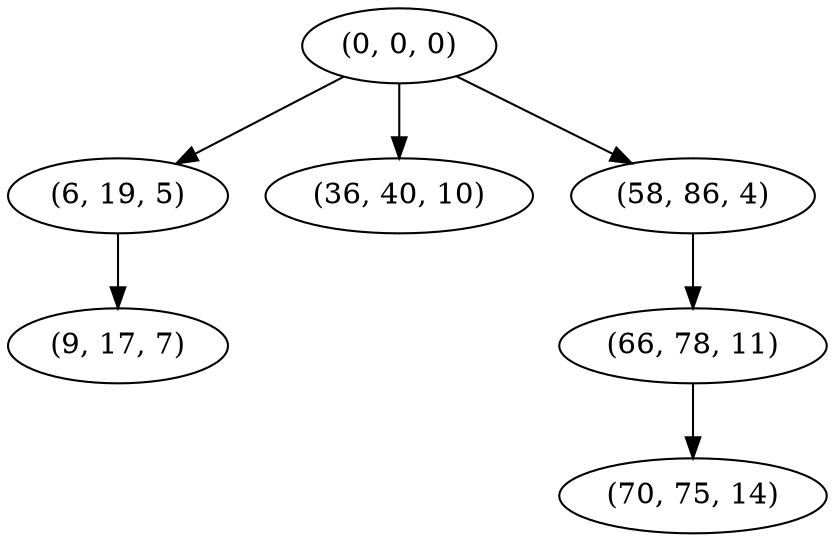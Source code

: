 digraph tree {
    "(0, 0, 0)";
    "(6, 19, 5)";
    "(9, 17, 7)";
    "(36, 40, 10)";
    "(58, 86, 4)";
    "(66, 78, 11)";
    "(70, 75, 14)";
    "(0, 0, 0)" -> "(6, 19, 5)";
    "(0, 0, 0)" -> "(36, 40, 10)";
    "(0, 0, 0)" -> "(58, 86, 4)";
    "(6, 19, 5)" -> "(9, 17, 7)";
    "(58, 86, 4)" -> "(66, 78, 11)";
    "(66, 78, 11)" -> "(70, 75, 14)";
}
